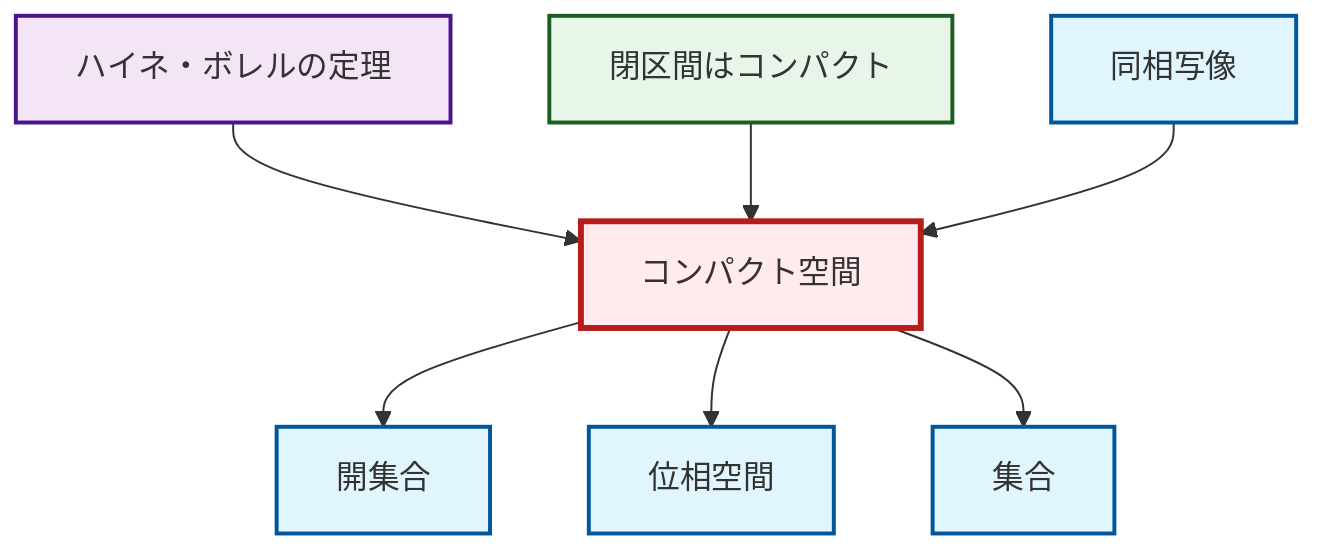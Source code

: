graph TD
    classDef definition fill:#e1f5fe,stroke:#01579b,stroke-width:2px
    classDef theorem fill:#f3e5f5,stroke:#4a148c,stroke-width:2px
    classDef axiom fill:#fff3e0,stroke:#e65100,stroke-width:2px
    classDef example fill:#e8f5e9,stroke:#1b5e20,stroke-width:2px
    classDef current fill:#ffebee,stroke:#b71c1c,stroke-width:3px
    def-compact["コンパクト空間"]:::definition
    def-homeomorphism["同相写像"]:::definition
    def-open-set["開集合"]:::definition
    def-topological-space["位相空間"]:::definition
    ex-closed-interval-compact["閉区間はコンパクト"]:::example
    def-set["集合"]:::definition
    thm-heine-borel["ハイネ・ボレルの定理"]:::theorem
    def-compact --> def-open-set
    thm-heine-borel --> def-compact
    def-compact --> def-topological-space
    def-compact --> def-set
    ex-closed-interval-compact --> def-compact
    def-homeomorphism --> def-compact
    class def-compact current